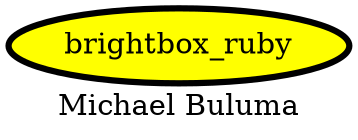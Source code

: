 digraph PhiloDilemma {
  label = "Michael Buluma" ;
  overlap=false
  {
    "brightbox_ruby" [fillcolor=yellow style=filled penwidth=3]
  }
}

